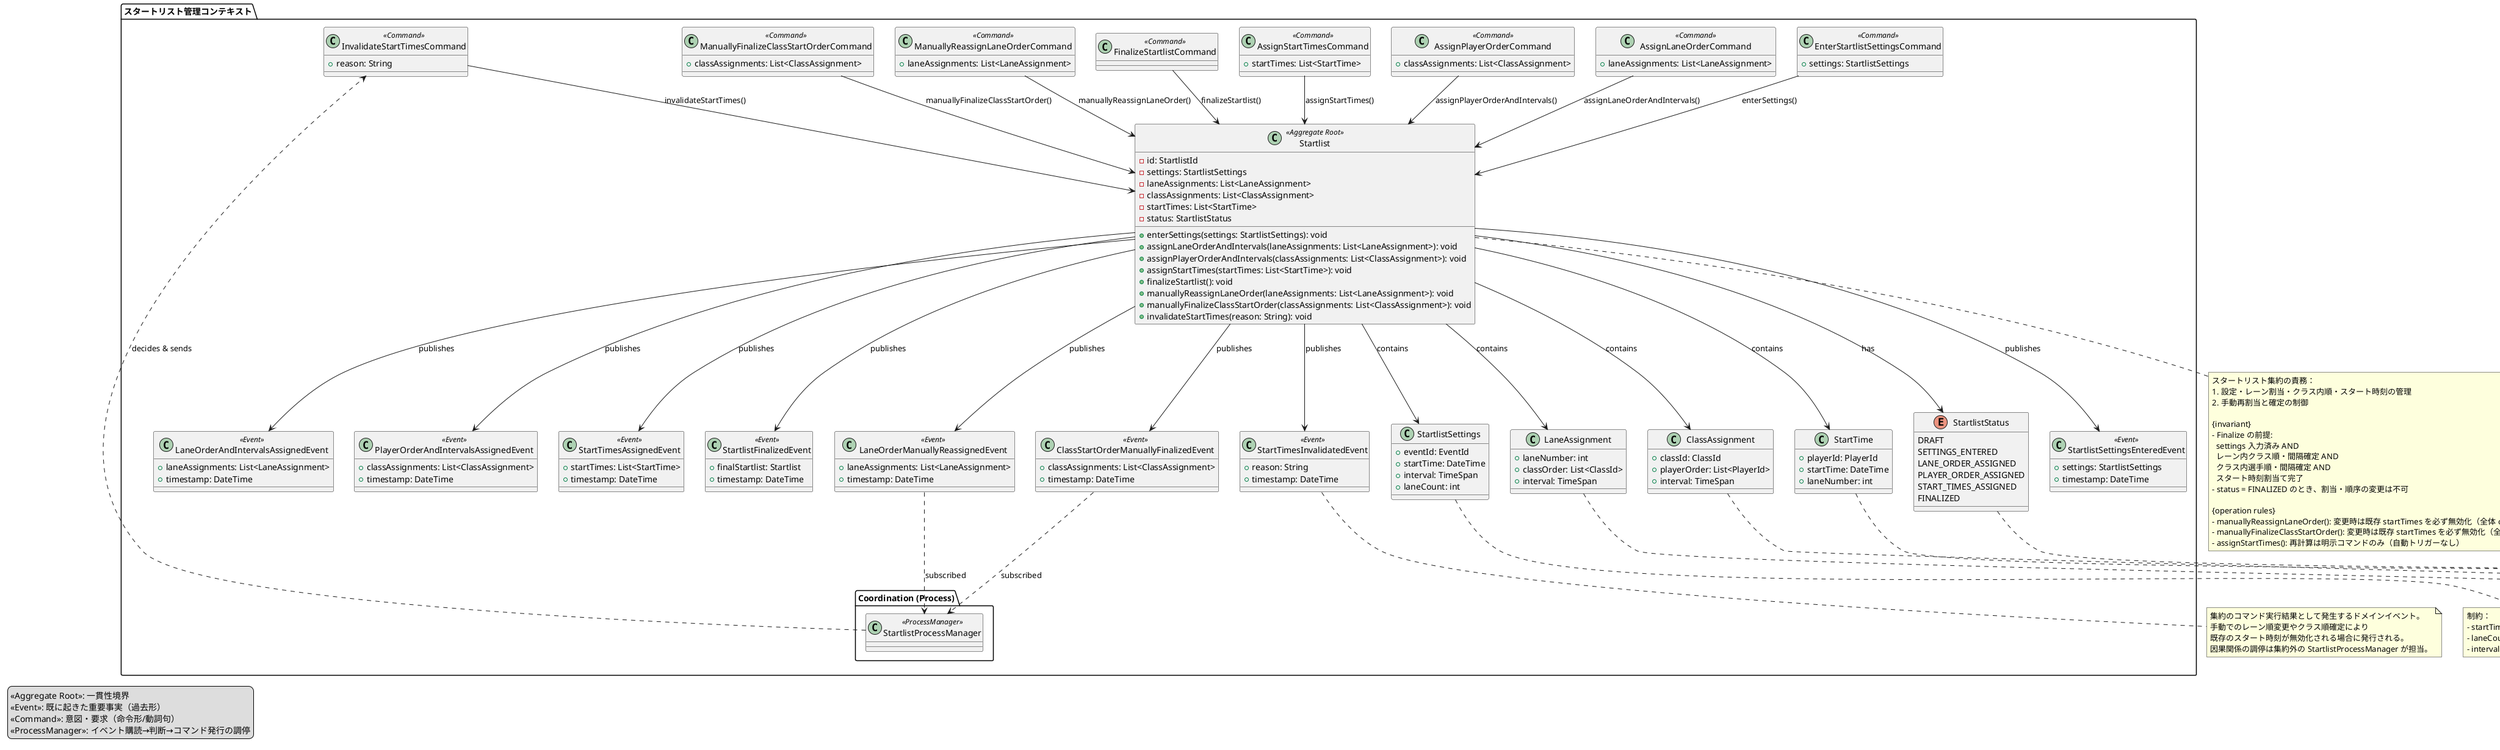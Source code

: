 @startuml Startlist Aggregate

!define AGGREGATE_COLOR #FFE6CC
!define COMMAND_COLOR #CCE5FF
!define EVENT_COLOR #FFE6CC
!define SIDE_EFFECT_COLOR #FFB3B3

package "スタートリスト管理コンテキスト" {
    
    class Startlist <<Aggregate Root>> {
        - id: StartlistId
        - settings: StartlistSettings
        - laneAssignments: List<LaneAssignment>
        - classAssignments: List<ClassAssignment>
        - startTimes: List<StartTime>
        - status: StartlistStatus
        
        + enterSettings(settings: StartlistSettings): void
        + assignLaneOrderAndIntervals(laneAssignments: List<LaneAssignment>): void
        + assignPlayerOrderAndIntervals(classAssignments: List<ClassAssignment>): void
        + assignStartTimes(startTimes: List<StartTime>): void
        + finalizeStartlist(): void
        + manuallyReassignLaneOrder(laneAssignments: List<LaneAssignment>): void
        + manuallyFinalizeClassStartOrder(classAssignments: List<ClassAssignment>): void
        + invalidateStartTimes(reason: String): void
    }
    
    ' コマンド（青い付箋）
    class EnterStartlistSettingsCommand <<Command>> {
        + settings: StartlistSettings
    }
    
    class AssignLaneOrderCommand <<Command>> {
        + laneAssignments: List<LaneAssignment>
    }
    
    class AssignPlayerOrderCommand <<Command>> {
        + classAssignments: List<ClassAssignment>
    }
    
    class AssignStartTimesCommand <<Command>> {
        + startTimes: List<StartTime>
    }
    
    class FinalizeStartlistCommand <<Command>> {
    }
    
    class ManuallyReassignLaneOrderCommand <<Command>> {
        + laneAssignments: List<LaneAssignment>
    }
    
    class ManuallyFinalizeClassStartOrderCommand <<Command>> {
        + classAssignments: List<ClassAssignment>
    }
    
    class InvalidateStartTimesCommand <<Command>> {
        + reason: String
    }
    
    ' イベント（オレンジの付箋）
    class StartlistSettingsEnteredEvent <<Event>> {
        + settings: StartlistSettings
        + timestamp: DateTime
    }
    
    class LaneOrderAndIntervalsAssignedEvent <<Event>> {
        + laneAssignments: List<LaneAssignment>
        + timestamp: DateTime
    }
    
    class PlayerOrderAndIntervalsAssignedEvent <<Event>> {
        + classAssignments: List<ClassAssignment>
        + timestamp: DateTime
    }
    
    class StartTimesAssignedEvent <<Event>> {
        + startTimes: List<StartTime>
        + timestamp: DateTime
    }
    
    class StartlistFinalizedEvent <<Event>> {
        + finalStartlist: Startlist
        + timestamp: DateTime
    }
    
    class LaneOrderManuallyReassignedEvent <<Event>> {
        + laneAssignments: List<LaneAssignment>
        + timestamp: DateTime
    }
    
    class ClassStartOrderManuallyFinalizedEvent <<Event>> {
        + classAssignments: List<ClassAssignment>
        + timestamp: DateTime
    }
    
    ' ドメインイベント
    class StartTimesInvalidatedEvent <<Event>> {
        + reason: String
        + timestamp: DateTime
    }
    
    ' 値オブジェクト
    class StartlistSettings {
        + eventId: EventId
        + startTime: DateTime
        + interval: TimeSpan
        + laneCount: int
    }
    
    class LaneAssignment {
        + laneNumber: int
        + classOrder: List<ClassId>
        + interval: TimeSpan
    }
    
    class ClassAssignment {
        + classId: ClassId
        + playerOrder: List<PlayerId>
        + interval: TimeSpan
    }
    
    class StartTime {
        + playerId: PlayerId
        + startTime: DateTime
        + laneNumber: int
    }
    
    enum StartlistStatus {
        DRAFT
        SETTINGS_ENTERED
        LANE_ORDER_ASSIGNED
        PLAYER_ORDER_ASSIGNED
        START_TIMES_ASSIGNED
        FINALIZED
    }
    
    ' コマンドから集約への関係
    EnterStartlistSettingsCommand --> Startlist : "enterSettings()"
    AssignLaneOrderCommand --> Startlist : "assignLaneOrderAndIntervals()"
    AssignPlayerOrderCommand --> Startlist : "assignPlayerOrderAndIntervals()"
    AssignStartTimesCommand --> Startlist : "assignStartTimes()"
    FinalizeStartlistCommand --> Startlist : "finalizeStartlist()"
    ManuallyReassignLaneOrderCommand --> Startlist : "manuallyReassignLaneOrder()"
    ManuallyFinalizeClassStartOrderCommand --> Startlist : "manuallyFinalizeClassStartOrder()"
    InvalidateStartTimesCommand --> Startlist : "invalidateStartTimes()"
    
    ' 集約からイベントへの関係
    Startlist --> StartlistSettingsEnteredEvent : "publishes"
    Startlist --> LaneOrderAndIntervalsAssignedEvent : "publishes"
    Startlist --> PlayerOrderAndIntervalsAssignedEvent : "publishes"
    Startlist --> StartTimesAssignedEvent : "publishes"
    Startlist --> StartlistFinalizedEvent : "publishes"
    Startlist --> LaneOrderManuallyReassignedEvent : "publishes"
    Startlist --> ClassStartOrderManuallyFinalizedEvent : "publishes"
    Startlist --> StartTimesInvalidatedEvent : "publishes"
    
    ' 調停（プロセスマネージャ）による因果連鎖（購読→判断→コマンド発行）
    package "Coordination (Process)" {
      class StartlistProcessManager <<ProcessManager>>
    }
    LaneOrderManuallyReassignedEvent ..> StartlistProcessManager : subscribed
    ClassStartOrderManuallyFinalizedEvent ..> StartlistProcessManager : subscribed
    StartlistProcessManager ..> InvalidateStartTimesCommand : decides & sends
    
    ' 値オブジェクトの関係
    Startlist --> StartlistSettings : "contains"
    Startlist --> LaneAssignment : "contains"
    Startlist --> ClassAssignment : "contains"
    Startlist --> StartTime : "contains"
    Startlist --> StartlistStatus : "has"

}

note bottom of Startlist
  スタートリスト集約の責務：
  1. 設定・レーン割当・クラス内順・スタート時刻の管理
  2. 手動再割当と確定の制御

  {invariant}
  - Finalize の前提:
    settings 入力済み AND
    レーン内クラス順・間隔確定 AND
    クラス内選手順・間隔確定 AND
    スタート時刻割当て完了
  - status = FINALIZED のとき、割当・順序の変更は不可

  {operation rules}
  - manuallyReassignLaneOrder(): 変更時は既存 startTimes を必ず無効化（全体 or 影響範囲）
  - manuallyFinalizeClassStartOrder(): 変更時は既存 startTimes を必ず無効化（全体 or 影響範囲）
  - assignStartTimes(): 再計算は明示コマンドのみ（自動トリガーなし）
end note

note bottom of StartlistSettings
  制約：
  - startTime は一貫したタイムゾーンで扱う（Zoned）
  - laneCount >= 1
  - interval は正の時間（> 0、クラス間のデフォルト間隔）
end note

note bottom of LaneAssignment
  {invariant}
  - laneNumber は 1..StartlistSettings.laneCount
  - classOrder は同一レーン内で重複禁止
  - classOrder の順序は 1..n の連番（欠番なし）
  - interval は正の時間（> 0、次クラス開始までの間隔）
end note

note bottom of ClassAssignment
  {invariant}
  - playerOrder は重複禁止
  - order は 1..m の連番（欠番なし）
  - interval は選手間デフォルト間隔、正の時間（> 0）
end note

note bottom of StartTime
  startTime は日付跨ぎを許容（深夜帯の大会等）
end note

note bottom of StartlistStatus
  DRAFT → SETTINGS_ENTERED → LANE_ORDER_ASSIGNED → PLAYER_ORDER_ASSIGNED → START_TIMES_ASSIGNED → FINALIZED
  （途中状態をスキップする場合も、Finalize 前提は満たすこと）
end note

note bottom of StartTimesInvalidatedEvent
  集約のコマンド実行結果として発生するドメインイベント。
  手動でのレーン順変更やクラス順確定により
  既存のスタート時刻が無効化される場合に発行される。
  因果関係の調停は集約外の StartlistProcessManager が担当。
end note

legend left
  <<Aggregate Root>>: 一貫性境界
  <<Event>>: 既に起きた重要事実（過去形）
  <<Command>>: 意図・要求（命令形/動詞句）
  <<ProcessManager>>: イベント購読→判断→コマンド発行の調停
endlegend

@enduml
